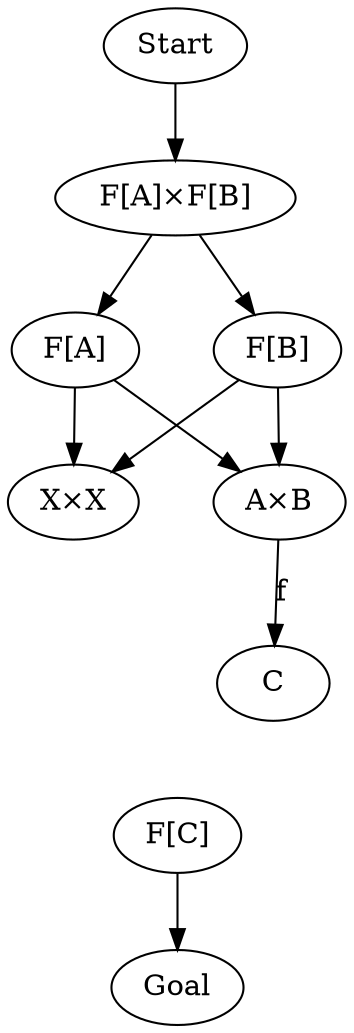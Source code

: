 digraph {
    Start[class="extremity"]
    Goal[class="extremity"]

    FAFB[label="F[A]×F[B]" class="start,disabled"]
    FA[label="F[A]" class="disabled"]
    FB[label="F[B]" class="disabled"]
    XX[label="X×X" class="disabled"]
    AB[label="A×B"]
    FC[label="F[C]" class="goal,disabled"]
    X[style="invis"]
    C

    {
        rank=same
        FA -> FB[style="invis"]
    }

    {
        rank=same
        XX -> AB[style="invis"]
    }

        {
        rank=same
        X -> C[style="invis"]
    }

    FAFB -> FA[class="disabled"]
    FAFB -> FB[class="disabled"]
    FA -> XX[class="disabled"]
    FA -> AB[class="disabled"]
    FB -> XX[class="disabled"]
    FB -> AB[class="disabled"]
    XX -> X[label="combine" style="invis"]
    AB -> C[label="f"]
    X -> FC[style="invis"]
    C -> FC[style="invis"]

    Start -> FAFB[class="start,disabled"]
    FC -> Goal[class="goal,disabled"]
}
